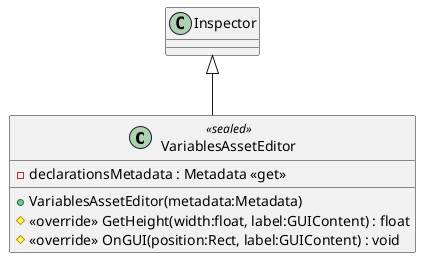 @startuml
class VariablesAssetEditor <<sealed>> {
    + VariablesAssetEditor(metadata:Metadata)
    - declarationsMetadata : Metadata <<get>>
    # <<override>> GetHeight(width:float, label:GUIContent) : float
    # <<override>> OnGUI(position:Rect, label:GUIContent) : void
}
Inspector <|-- VariablesAssetEditor
@enduml
